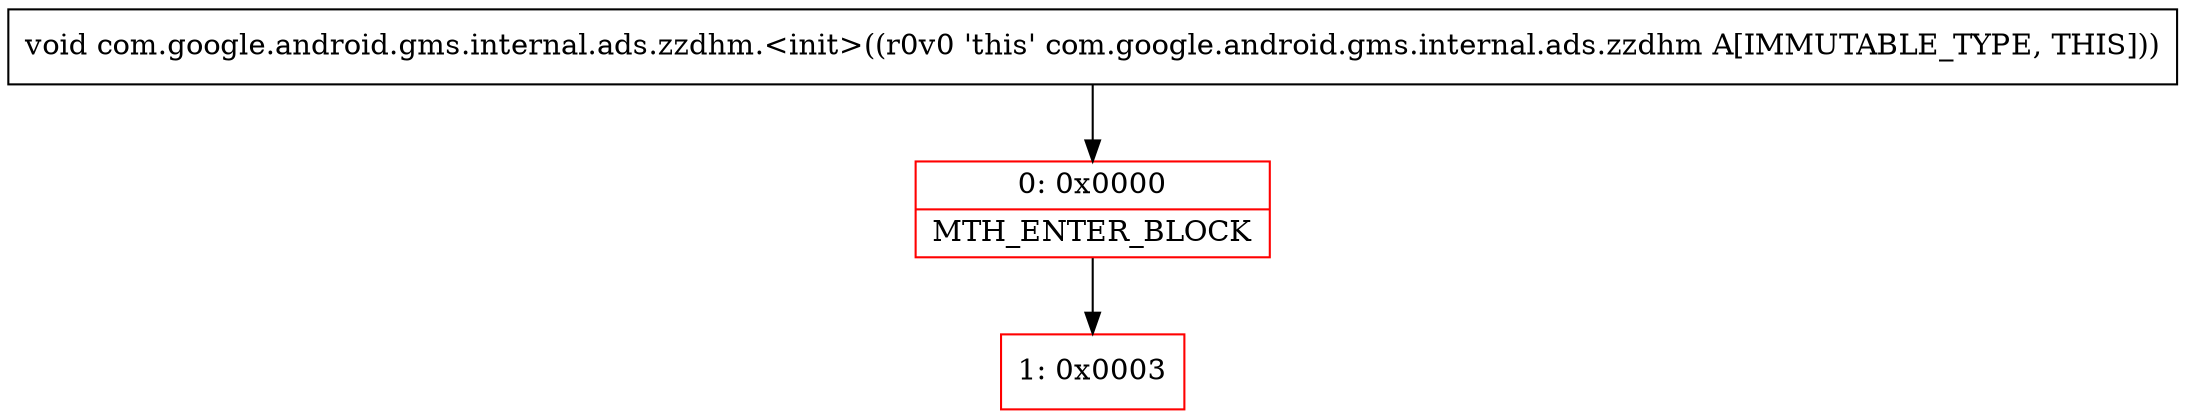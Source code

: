 digraph "CFG forcom.google.android.gms.internal.ads.zzdhm.\<init\>()V" {
subgraph cluster_Region_674031311 {
label = "R(0)";
node [shape=record,color=blue];
}
Node_0 [shape=record,color=red,label="{0\:\ 0x0000|MTH_ENTER_BLOCK\l}"];
Node_1 [shape=record,color=red,label="{1\:\ 0x0003}"];
MethodNode[shape=record,label="{void com.google.android.gms.internal.ads.zzdhm.\<init\>((r0v0 'this' com.google.android.gms.internal.ads.zzdhm A[IMMUTABLE_TYPE, THIS])) }"];
MethodNode -> Node_0;
Node_0 -> Node_1;
}

